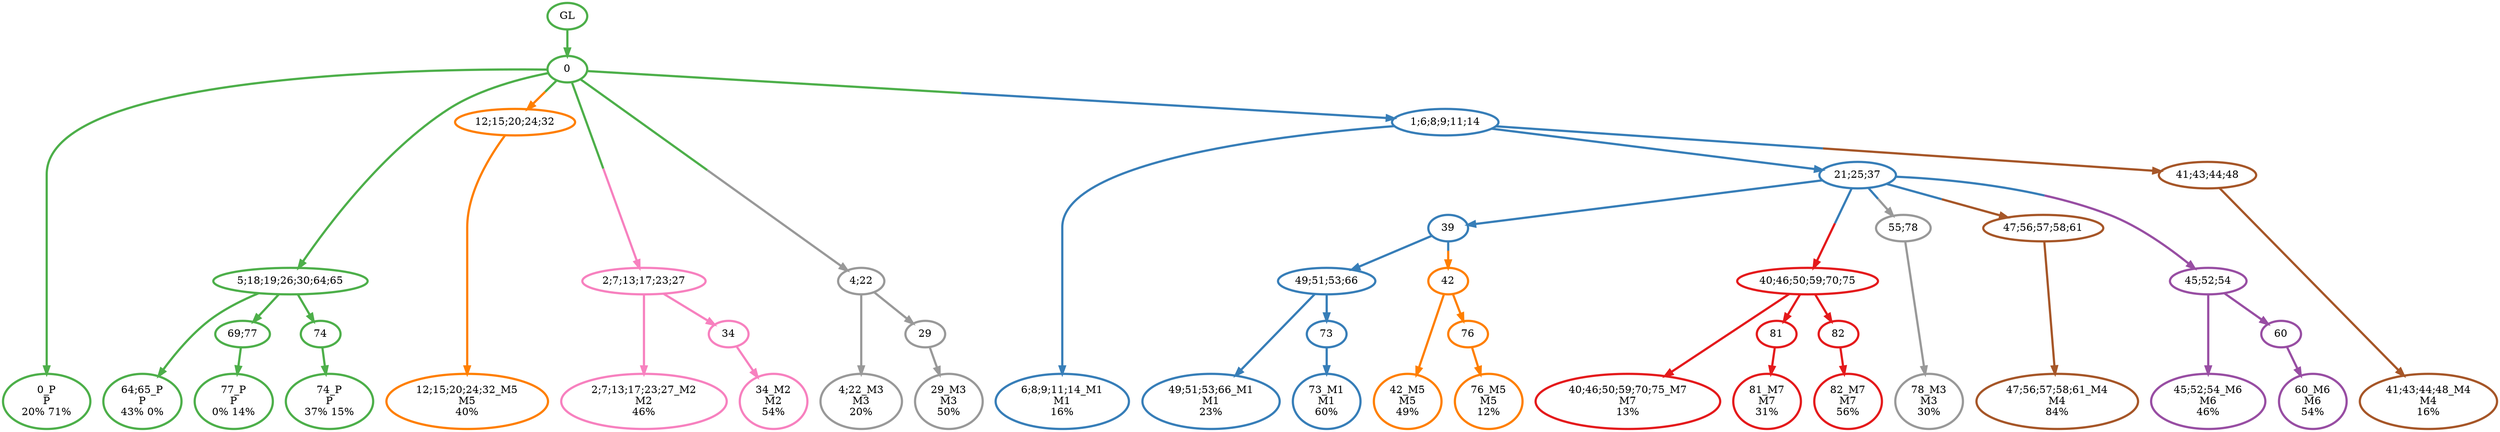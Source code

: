 digraph T {
	{
		rank=same
		44 [penwidth=3,colorscheme=set19,color=3,label="0_P\nP\n20% 71%"]
		42 [penwidth=3,colorscheme=set19,color=3,label="64;65_P\nP\n43% 0%"]
		40 [penwidth=3,colorscheme=set19,color=3,label="77_P\nP\n0% 14%"]
		38 [penwidth=3,colorscheme=set19,color=3,label="74_P\nP\n37% 15%"]
		37 [penwidth=3,colorscheme=set19,color=2,label="6;8;9;11;14_M1\nM1\n16%"]
		33 [penwidth=3,colorscheme=set19,color=2,label="49;51;53;66_M1\nM1\n23%"]
		31 [penwidth=3,colorscheme=set19,color=2,label="73_M1\nM1\n60%"]
		30 [penwidth=3,colorscheme=set19,color=8,label="2;7;13;17;23;27_M2\nM2\n46%"]
		28 [penwidth=3,colorscheme=set19,color=8,label="34_M2\nM2\n54%"]
		27 [penwidth=3,colorscheme=set19,color=9,label="78_M3\nM3\n30%"]
		26 [penwidth=3,colorscheme=set19,color=9,label="4;22_M3\nM3\n20%"]
		24 [penwidth=3,colorscheme=set19,color=9,label="29_M3\nM3\n50%"]
		23 [penwidth=3,colorscheme=set19,color=7,label="47;56;57;58;61_M4\nM4\n84%"]
		22 [penwidth=3,colorscheme=set19,color=7,label="41;43;44;48_M4\nM4\n16%"]
		21 [penwidth=3,colorscheme=set19,color=5,label="42_M5\nM5\n49%"]
		19 [penwidth=3,colorscheme=set19,color=5,label="76_M5\nM5\n12%"]
		18 [penwidth=3,colorscheme=set19,color=5,label="12;15;20;24;32_M5\nM5\n40%"]
		17 [penwidth=3,colorscheme=set19,color=4,label="45;52;54_M6\nM6\n46%"]
		15 [penwidth=3,colorscheme=set19,color=4,label="60_M6\nM6\n54%"]
		14 [penwidth=3,colorscheme=set19,color=1,label="40;46;50;59;70;75_M7\nM7\n13%"]
		12 [penwidth=3,colorscheme=set19,color=1,label="81_M7\nM7\n31%"]
		10 [penwidth=3,colorscheme=set19,color=1,label="82_M7\nM7\n56%"]
	}
	46 [penwidth=3,colorscheme=set19,color=3,label="GL"]
	45 [penwidth=3,colorscheme=set19,color=3,label="0"]
	43 [penwidth=3,colorscheme=set19,color=3,label="5;18;19;26;30;64;65"]
	41 [penwidth=3,colorscheme=set19,color=3,label="69;77"]
	39 [penwidth=3,colorscheme=set19,color=3,label="74"]
	36 [penwidth=3,colorscheme=set19,color=2,label="21;25;37"]
	35 [penwidth=3,colorscheme=set19,color=2,label="39"]
	34 [penwidth=3,colorscheme=set19,color=2,label="49;51;53;66"]
	32 [penwidth=3,colorscheme=set19,color=2,label="73"]
	29 [penwidth=3,colorscheme=set19,color=8,label="34"]
	25 [penwidth=3,colorscheme=set19,color=9,label="29"]
	20 [penwidth=3,colorscheme=set19,color=5,label="76"]
	16 [penwidth=3,colorscheme=set19,color=4,label="60"]
	13 [penwidth=3,colorscheme=set19,color=1,label="81"]
	11 [penwidth=3,colorscheme=set19,color=1,label="82"]
	9 [penwidth=3,colorscheme=set19,color=1,label="40;46;50;59;70;75"]
	8 [penwidth=3,colorscheme=set19,color=9,label="55;78"]
	7 [penwidth=3,colorscheme=set19,color=5,label="42"]
	6 [penwidth=3,colorscheme=set19,color=7,label="47;56;57;58;61"]
	5 [penwidth=3,colorscheme=set19,color=7,label="41;43;44;48"]
	4 [penwidth=3,colorscheme=set19,color=4,label="45;52;54"]
	3 [penwidth=3,colorscheme=set19,color=5,label="12;15;20;24;32"]
	2 [penwidth=3,colorscheme=set19,color=8,label="2;7;13;17;23;27"]
	1 [penwidth=3,colorscheme=set19,color=9,label="4;22"]
	0 [penwidth=3,colorscheme=set19,color=2,label="1;6;8;9;11;14"]
	46 -> 45 [penwidth=3,colorscheme=set19,color=3]
	45 -> 44 [penwidth=3,colorscheme=set19,color=3]
	45 -> 43 [penwidth=3,colorscheme=set19,color=3]
	45 -> 3 [penwidth=3,colorscheme=set19,color="3;0.5:5"]
	45 -> 1 [penwidth=3,colorscheme=set19,color="3;0.5:9"]
	45 -> 2 [penwidth=3,colorscheme=set19,color="3;0.5:8"]
	45 -> 0 [penwidth=3,colorscheme=set19,color="3;0.5:2"]
	43 -> 42 [penwidth=3,colorscheme=set19,color=3]
	43 -> 39 [penwidth=3,colorscheme=set19,color=3]
	43 -> 41 [penwidth=3,colorscheme=set19,color=3]
	41 -> 40 [penwidth=3,colorscheme=set19,color=3]
	39 -> 38 [penwidth=3,colorscheme=set19,color=3]
	36 -> 35 [penwidth=3,colorscheme=set19,color=2]
	36 -> 9 [penwidth=3,colorscheme=set19,color="2;0.5:1"]
	36 -> 4 [penwidth=3,colorscheme=set19,color="2;0.5:4"]
	36 -> 6 [penwidth=3,colorscheme=set19,color="2;0.5:7"]
	36 -> 8 [penwidth=3,colorscheme=set19,color="2;0.5:9"]
	35 -> 34 [penwidth=3,colorscheme=set19,color=2]
	35 -> 7 [penwidth=3,colorscheme=set19,color="2;0.5:5"]
	34 -> 33 [penwidth=3,colorscheme=set19,color=2]
	34 -> 32 [penwidth=3,colorscheme=set19,color=2]
	32 -> 31 [penwidth=3,colorscheme=set19,color=2]
	29 -> 28 [penwidth=3,colorscheme=set19,color=8]
	25 -> 24 [penwidth=3,colorscheme=set19,color=9]
	20 -> 19 [penwidth=3,colorscheme=set19,color=5]
	16 -> 15 [penwidth=3,colorscheme=set19,color=4]
	13 -> 12 [penwidth=3,colorscheme=set19,color=1]
	11 -> 10 [penwidth=3,colorscheme=set19,color=1]
	9 -> 14 [penwidth=3,colorscheme=set19,color=1]
	9 -> 13 [penwidth=3,colorscheme=set19,color=1]
	9 -> 11 [penwidth=3,colorscheme=set19,color=1]
	8 -> 27 [penwidth=3,colorscheme=set19,color=9]
	7 -> 21 [penwidth=3,colorscheme=set19,color=5]
	7 -> 20 [penwidth=3,colorscheme=set19,color=5]
	6 -> 23 [penwidth=3,colorscheme=set19,color=7]
	5 -> 22 [penwidth=3,colorscheme=set19,color=7]
	4 -> 17 [penwidth=3,colorscheme=set19,color=4]
	4 -> 16 [penwidth=3,colorscheme=set19,color=4]
	3 -> 18 [penwidth=3,colorscheme=set19,color=5]
	2 -> 30 [penwidth=3,colorscheme=set19,color=8]
	2 -> 29 [penwidth=3,colorscheme=set19,color=8]
	1 -> 26 [penwidth=3,colorscheme=set19,color=9]
	1 -> 25 [penwidth=3,colorscheme=set19,color=9]
	0 -> 37 [penwidth=3,colorscheme=set19,color=2]
	0 -> 36 [penwidth=3,colorscheme=set19,color=2]
	0 -> 5 [penwidth=3,colorscheme=set19,color="2;0.5:7"]
}
